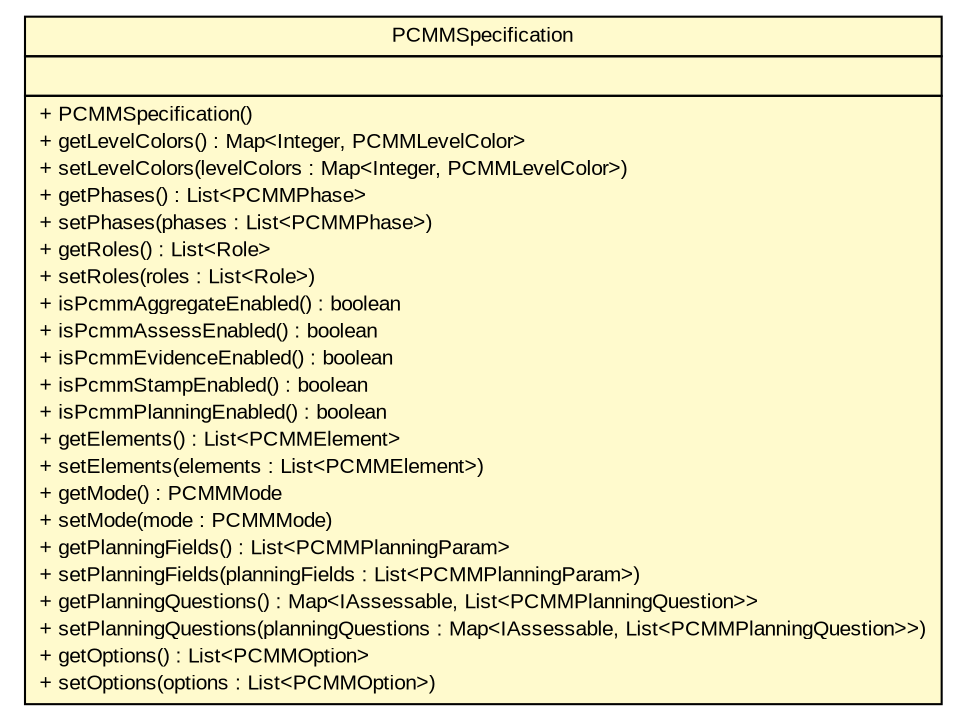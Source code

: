 #!/usr/local/bin/dot
#
# Class diagram 
# Generated by UMLGraph version R5_6-24-gf6e263 (http://www.umlgraph.org/)
#

digraph G {
	edge [fontname="arial",fontsize=10,labelfontname="arial",labelfontsize=10];
	node [fontname="arial",fontsize=10,shape=plaintext];
	nodesep=0.25;
	ranksep=0.5;
	// gov.sandia.cf.application.configuration.pcmm.PCMMSpecification
	c303960 [label=<<table title="gov.sandia.cf.application.configuration.pcmm.PCMMSpecification" border="0" cellborder="1" cellspacing="0" cellpadding="2" port="p" bgcolor="lemonChiffon" href="./PCMMSpecification.html">
		<tr><td><table border="0" cellspacing="0" cellpadding="1">
<tr><td align="center" balign="center"> PCMMSpecification </td></tr>
		</table></td></tr>
		<tr><td><table border="0" cellspacing="0" cellpadding="1">
<tr><td align="left" balign="left">  </td></tr>
		</table></td></tr>
		<tr><td><table border="0" cellspacing="0" cellpadding="1">
<tr><td align="left" balign="left"> + PCMMSpecification() </td></tr>
<tr><td align="left" balign="left"> + getLevelColors() : Map&lt;Integer, PCMMLevelColor&gt; </td></tr>
<tr><td align="left" balign="left"> + setLevelColors(levelColors : Map&lt;Integer, PCMMLevelColor&gt;) </td></tr>
<tr><td align="left" balign="left"> + getPhases() : List&lt;PCMMPhase&gt; </td></tr>
<tr><td align="left" balign="left"> + setPhases(phases : List&lt;PCMMPhase&gt;) </td></tr>
<tr><td align="left" balign="left"> + getRoles() : List&lt;Role&gt; </td></tr>
<tr><td align="left" balign="left"> + setRoles(roles : List&lt;Role&gt;) </td></tr>
<tr><td align="left" balign="left"> + isPcmmAggregateEnabled() : boolean </td></tr>
<tr><td align="left" balign="left"> + isPcmmAssessEnabled() : boolean </td></tr>
<tr><td align="left" balign="left"> + isPcmmEvidenceEnabled() : boolean </td></tr>
<tr><td align="left" balign="left"> + isPcmmStampEnabled() : boolean </td></tr>
<tr><td align="left" balign="left"> + isPcmmPlanningEnabled() : boolean </td></tr>
<tr><td align="left" balign="left"> + getElements() : List&lt;PCMMElement&gt; </td></tr>
<tr><td align="left" balign="left"> + setElements(elements : List&lt;PCMMElement&gt;) </td></tr>
<tr><td align="left" balign="left"> + getMode() : PCMMMode </td></tr>
<tr><td align="left" balign="left"> + setMode(mode : PCMMMode) </td></tr>
<tr><td align="left" balign="left"> + getPlanningFields() : List&lt;PCMMPlanningParam&gt; </td></tr>
<tr><td align="left" balign="left"> + setPlanningFields(planningFields : List&lt;PCMMPlanningParam&gt;) </td></tr>
<tr><td align="left" balign="left"> + getPlanningQuestions() : Map&lt;IAssessable, List&lt;PCMMPlanningQuestion&gt;&gt; </td></tr>
<tr><td align="left" balign="left"> + setPlanningQuestions(planningQuestions : Map&lt;IAssessable, List&lt;PCMMPlanningQuestion&gt;&gt;) </td></tr>
<tr><td align="left" balign="left"> + getOptions() : List&lt;PCMMOption&gt; </td></tr>
<tr><td align="left" balign="left"> + setOptions(options : List&lt;PCMMOption&gt;) </td></tr>
		</table></td></tr>
		</table>>, URL="./PCMMSpecification.html", fontname="arial", fontcolor="black", fontsize=10.0];
}

